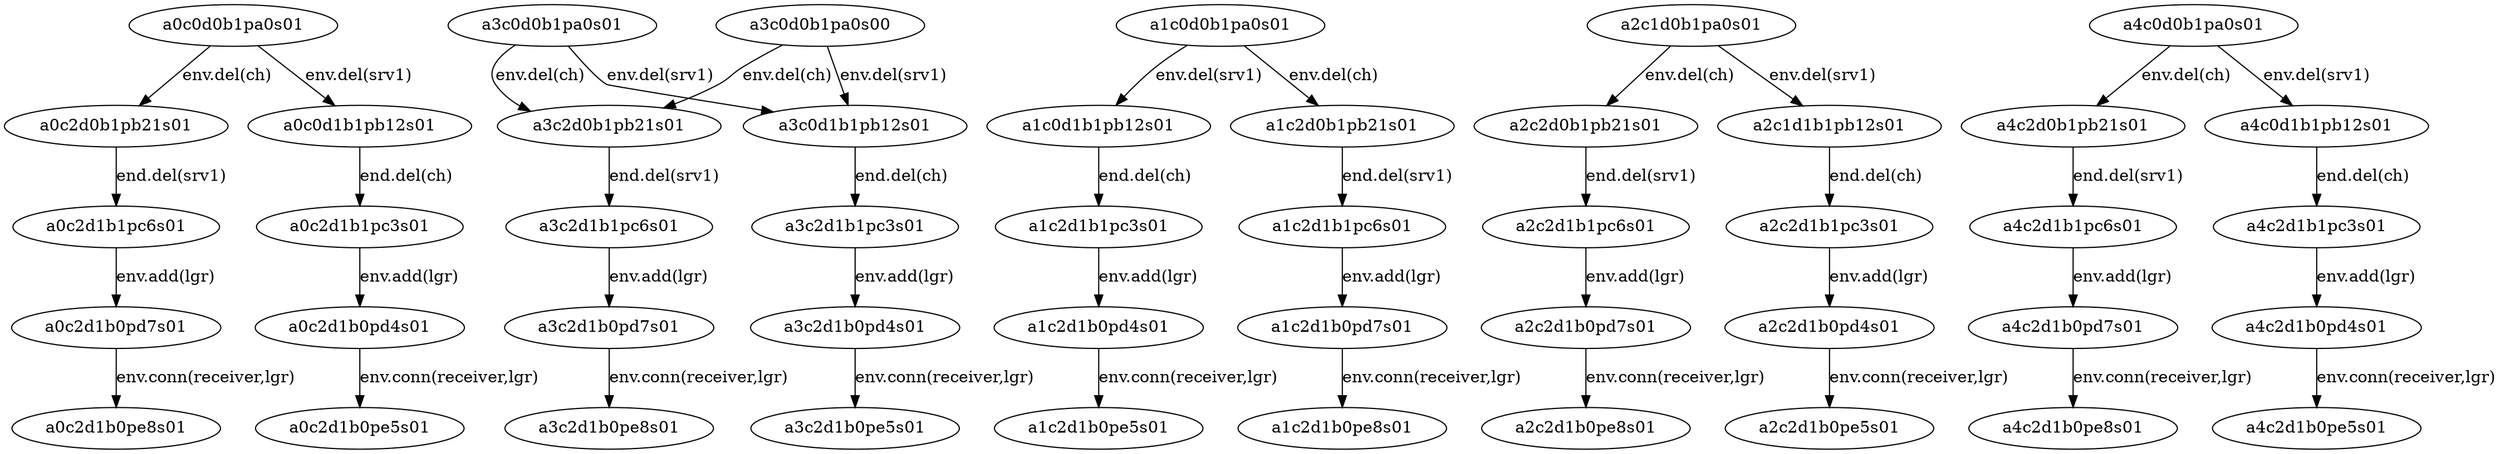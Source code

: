 digraph { 
a0c2d0b1pb21s01->a0c2d1b1pc6s01[label= "end.del(srv1)"];
a0c0d1b1pb12s01->a0c2d1b1pc3s01[label= "end.del(ch)"];
a3c2d0b1pb21s01->a3c2d1b1pc6s01[label= "end.del(srv1)"];
a1c2d1b0pd7s01->a1c2d1b0pe8s01[label= "env.conn(receiver,lgr)"];
a2c2d0b1pb21s01->a2c2d1b1pc6s01[label= "end.del(srv1)"];
a2c2d1b1pc3s01->a2c2d1b0pd4s01[label= "env.add(lgr)"];
a4c2d0b1pb21s01->a4c2d1b1pc6s01[label= "end.del(srv1)"];
a0c2d1b0pd4s01->a0c2d1b0pe5s01[label= "env.conn(receiver,lgr)"];
a0c0d0b1pa0s01->a0c2d0b1pb21s01[label= "env.del(ch)"];
a3c2d1b1pc6s01->a3c2d1b0pd7s01[label= "env.add(lgr)"];
a3c0d0b1pa0s01->a3c2d0b1pb21s01[label= "env.del(ch)"];
a4c0d0b1pa0s01->a4c2d0b1pb21s01[label= "env.del(ch)"];
a2c1d1b1pb12s01->a2c2d1b1pc3s01[label= "end.del(ch)"];
a1c2d1b1pc6s01->a1c2d1b0pd7s01[label= "env.add(lgr)"];
a3c0d0b1pa0s00->a3c0d1b1pb12s01[label= "env.del(srv1)"];
a4c0d0b1pa0s01->a4c0d1b1pb12s01[label= "env.del(srv1)"];
a1c2d1b1pc3s01->a1c2d1b0pd4s01[label= "env.add(lgr)"];
a3c2d1b1pc3s01->a3c2d1b0pd4s01[label= "env.add(lgr)"];
a3c0d1b1pb12s01->a3c2d1b1pc3s01[label= "end.del(ch)"];
a0c2d1b0pd7s01->a0c2d1b0pe8s01[label= "env.conn(receiver,lgr)"];
a2c1d0b1pa0s01->a2c1d1b1pb12s01[label= "env.del(srv1)"];
a0c2d1b1pc6s01->a0c2d1b0pd7s01[label= "env.add(lgr)"];
a2c1d0b1pa0s01->a2c2d0b1pb21s01[label= "env.del(ch)"];
a4c2d1b1pc6s01->a4c2d1b0pd7s01[label= "env.add(lgr)"];
a3c2d1b0pd4s01->a3c2d1b0pe5s01[label= "env.conn(receiver,lgr)"];
a2c2d1b0pd7s01->a2c2d1b0pe8s01[label= "env.conn(receiver,lgr)"];
a0c2d1b1pc3s01->a0c2d1b0pd4s01[label= "env.add(lgr)"];
a1c2d1b0pd4s01->a1c2d1b0pe5s01[label= "env.conn(receiver,lgr)"];
a4c2d1b1pc3s01->a4c2d1b0pd4s01[label= "env.add(lgr)"];
a3c0d0b1pa0s00->a3c2d0b1pb21s01[label= "env.del(ch)"];
a4c2d1b0pd7s01->a4c2d1b0pe8s01[label= "env.conn(receiver,lgr)"];
a0c0d0b1pa0s01->a0c0d1b1pb12s01[label= "env.del(srv1)"];
a3c2d1b0pd7s01->a3c2d1b0pe8s01[label= "env.conn(receiver,lgr)"];
a1c0d0b1pa0s01->a1c0d1b1pb12s01[label= "env.del(srv1)"];
a4c2d1b0pd4s01->a4c2d1b0pe5s01[label= "env.conn(receiver,lgr)"];
a4c0d1b1pb12s01->a4c2d1b1pc3s01[label= "end.del(ch)"];
a2c2d1b1pc6s01->a2c2d1b0pd7s01[label= "env.add(lgr)"];
a2c2d1b0pd4s01->a2c2d1b0pe5s01[label= "env.conn(receiver,lgr)"];
a1c0d0b1pa0s01->a1c2d0b1pb21s01[label= "env.del(ch)"];
a1c0d1b1pb12s01->a1c2d1b1pc3s01[label= "end.del(ch)"];
a3c0d0b1pa0s01->a3c0d1b1pb12s01[label= "env.del(srv1)"];
a1c2d0b1pb21s01->a1c2d1b1pc6s01[label= "end.del(srv1)"];

}